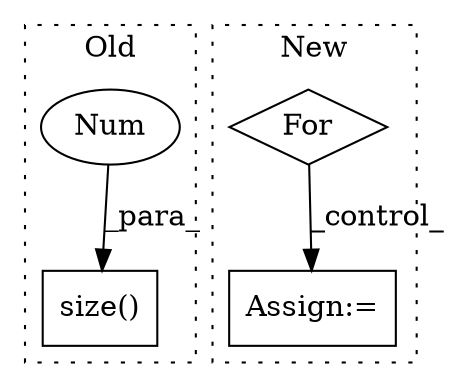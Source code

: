 digraph G {
subgraph cluster0 {
1 [label="size()" a="75" s="16501,16519" l="17,1" shape="box"];
4 [label="Num" a="76" s="16518" l="1" shape="ellipse"];
label = "Old";
style="dotted";
}
subgraph cluster1 {
2 [label="For" a="107" s="16567,16592" l="4,22" shape="diamond"];
3 [label="Assign:=" a="68" s="16621" l="3" shape="box"];
label = "New";
style="dotted";
}
2 -> 3 [label="_control_"];
4 -> 1 [label="_para_"];
}